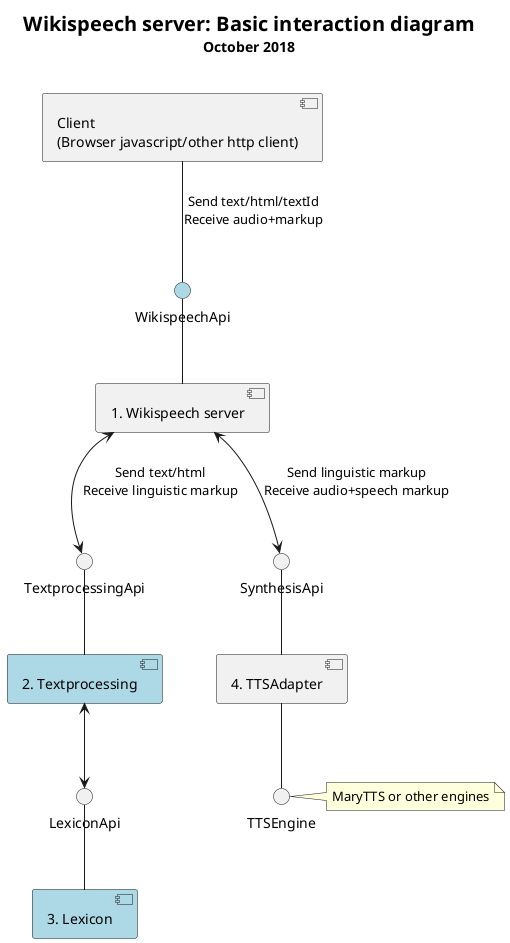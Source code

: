 @startuml

title
<size:20>**Wikispeech server: Basic interaction diagram**</size>
<size:14>October 2018</size>
<size:14></size>
end title

component "Client\n(Browser javascript/other http client)" as Client

component "1. Wikispeech server" as Wikispeech
component "2. Textprocessing" as Textprocessing #lightblue
url of Textprocessing is [[textprocessing2.svg]]

component "3. Lexicon" as Lexicon #lightblue
url of Lexicon is [[Lexicon.svg]]

component "4. TTSAdapter" as Synthesis

interface WikispeechApi #lightblue
url of WikispeechApi is [[WikispeechApi.svg]]

interface TextprocessingApi
interface LexiconApi
interface SynthesisApi

Client -- WikispeechApi : "Send text/html/textId\nReceive audio+markup"

WikispeechApi -- Wikispeech

Wikispeech <--> TextprocessingApi : "Send text/html\nReceive linguistic markup"



Wikispeech <--> SynthesisApi : "Send linguistic markup\nReceive audio+speech markup"
SynthesisApi -- Synthesis

Synthesis -- TTSEngine

note right
MaryTTS or other engines
end note

TextprocessingApi -- Textprocessing
Textprocessing <--> LexiconApi
LexiconApi -- Lexicon

@enduml
